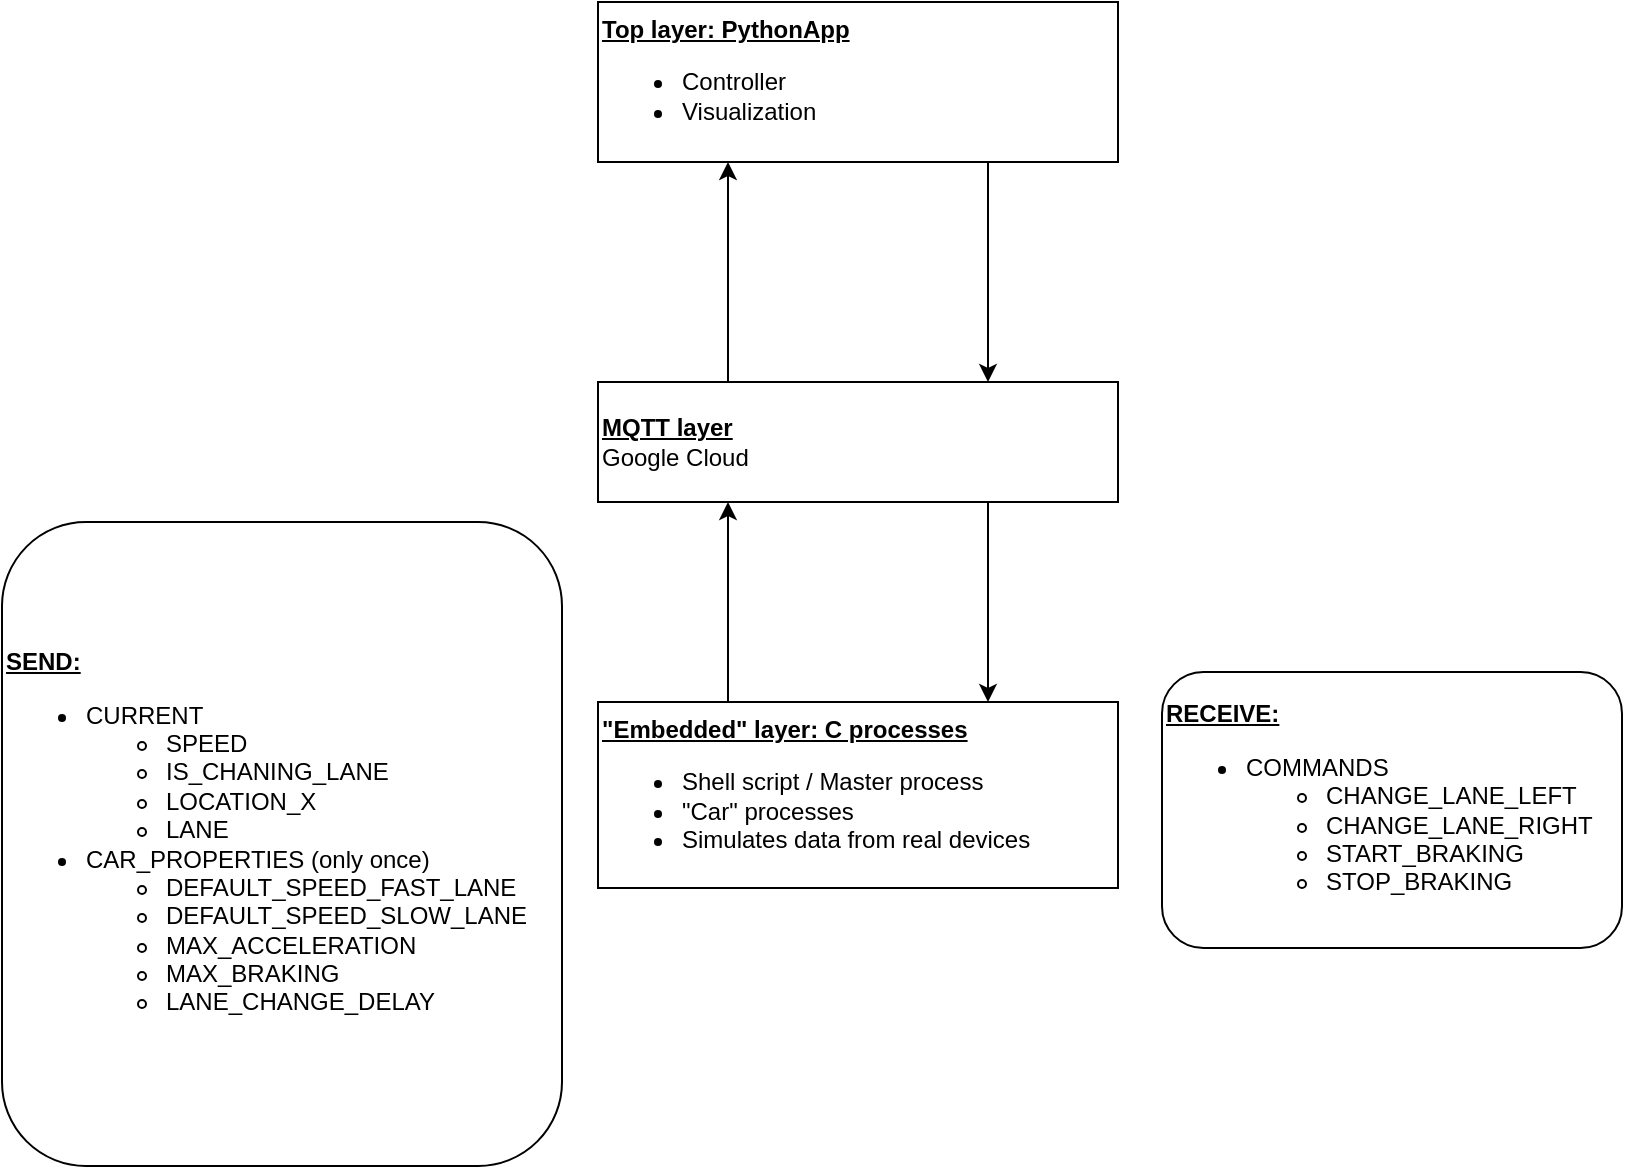 <mxfile version="13.0.1" type="device"><diagram id="Dyd35VGWNDT_DwW748sT" name="Page-1"><mxGraphModel dx="1422" dy="804" grid="0" gridSize="10" guides="1" tooltips="1" connect="1" arrows="1" fold="1" page="1" pageScale="1" pageWidth="850" pageHeight="1100" math="0" shadow="0"><root><mxCell id="0"/><mxCell id="1" parent="0"/><mxCell id="fdJU__HpLK2XwUDBHIf_-8" value="&lt;b&gt;&lt;u&gt;Top layer: PythonApp&lt;/u&gt;&lt;/b&gt;&lt;br&gt;&lt;div&gt;&lt;ul&gt;&lt;li&gt;Controller&lt;/li&gt;&lt;li&gt;Visualization&lt;/li&gt;&lt;/ul&gt;&lt;/div&gt;" style="rounded=0;whiteSpace=wrap;html=1;align=left;" parent="1" vertex="1"><mxGeometry x="316" y="28" width="260" height="80" as="geometry"/></mxCell><mxCell id="fdJU__HpLK2XwUDBHIf_-9" value="&lt;u&gt;&lt;b&gt;MQTT layer&lt;br&gt;&lt;/b&gt;&lt;/u&gt;&lt;span&gt;Google Cloud&lt;/span&gt;&lt;u&gt;&lt;b&gt;&lt;br&gt;&lt;/b&gt;&lt;/u&gt;" style="rounded=0;whiteSpace=wrap;html=1;align=left;" parent="1" vertex="1"><mxGeometry x="316" y="218" width="260" height="60" as="geometry"/></mxCell><mxCell id="fdJU__HpLK2XwUDBHIf_-11" value="" style="endArrow=classic;html=1;exitX=0.75;exitY=1;exitDx=0;exitDy=0;entryX=0.75;entryY=0;entryDx=0;entryDy=0;" parent="1" source="fdJU__HpLK2XwUDBHIf_-8" target="fdJU__HpLK2XwUDBHIf_-9" edge="1"><mxGeometry width="50" height="50" relative="1" as="geometry"><mxPoint x="426" y="268" as="sourcePoint"/><mxPoint x="476" y="218" as="targetPoint"/></mxGeometry></mxCell><mxCell id="fdJU__HpLK2XwUDBHIf_-12" value="" style="endArrow=classic;html=1;entryX=0.25;entryY=1;entryDx=0;entryDy=0;exitX=0.25;exitY=0;exitDx=0;exitDy=0;" parent="1" source="fdJU__HpLK2XwUDBHIf_-9" target="fdJU__HpLK2XwUDBHIf_-8" edge="1"><mxGeometry width="50" height="50" relative="1" as="geometry"><mxPoint x="331" y="218" as="sourcePoint"/><mxPoint x="476" y="218" as="targetPoint"/></mxGeometry></mxCell><mxCell id="fdJU__HpLK2XwUDBHIf_-13" value="" style="endArrow=classic;html=1;exitX=0.25;exitY=0;exitDx=0;exitDy=0;entryX=0.25;entryY=1;entryDx=0;entryDy=0;" parent="1" target="fdJU__HpLK2XwUDBHIf_-9" edge="1"><mxGeometry width="50" height="50" relative="1" as="geometry"><mxPoint x="381" y="378" as="sourcePoint"/><mxPoint x="476" y="418" as="targetPoint"/></mxGeometry></mxCell><mxCell id="fdJU__HpLK2XwUDBHIf_-14" value="" style="endArrow=classic;html=1;exitX=0.75;exitY=1;exitDx=0;exitDy=0;entryX=0.75;entryY=0;entryDx=0;entryDy=0;" parent="1" source="fdJU__HpLK2XwUDBHIf_-9" edge="1"><mxGeometry width="50" height="50" relative="1" as="geometry"><mxPoint x="426" y="368" as="sourcePoint"/><mxPoint x="511" y="378" as="targetPoint"/></mxGeometry></mxCell><mxCell id="fdJU__HpLK2XwUDBHIf_-15" value="&lt;u style=&quot;font-weight: bold&quot;&gt;RECEIVE:&lt;/u&gt;&lt;br&gt;&lt;ul&gt;&lt;li&gt;COMMANDS&lt;/li&gt;&lt;ul&gt;&lt;li&gt;CHANGE_LANE_LEFT&lt;/li&gt;&lt;li&gt;CHANGE_LANE_RIGHT&lt;/li&gt;&lt;li&gt;START_BRAKING&lt;/li&gt;&lt;li&gt;STOP_BRAKING&lt;/li&gt;&lt;/ul&gt;&lt;/ul&gt;" style="rounded=1;whiteSpace=wrap;html=1;align=left;" parent="1" vertex="1"><mxGeometry x="598" y="363" width="230" height="138" as="geometry"/></mxCell><mxCell id="fdJU__HpLK2XwUDBHIf_-16" value="&lt;b&gt;&lt;u&gt;SEND:&lt;/u&gt;&lt;/b&gt;&lt;ul&gt;&lt;li&gt;CURRENT&lt;/li&gt;&lt;ul&gt;&lt;li&gt;SPEED&lt;/li&gt;&lt;li&gt;IS_CHANING_LANE&lt;/li&gt;&lt;li&gt;LOCATION_X&lt;/li&gt;&lt;li&gt;LANE&lt;/li&gt;&lt;/ul&gt;&lt;li&gt;CAR_PROPERTIES (only once)&lt;/li&gt;&lt;ul&gt;&lt;li&gt;DEFAULT_SPEED_FAST_LANE&lt;/li&gt;&lt;li&gt;DEFAULT_SPEED_SLOW_LANE&lt;/li&gt;&lt;li&gt;MAX_ACCELERATION&lt;/li&gt;&lt;li&gt;MAX_BRAKING&lt;/li&gt;&lt;li&gt;LANE_CHANGE_DELAY&lt;/li&gt;&lt;/ul&gt;&lt;/ul&gt;" style="rounded=1;whiteSpace=wrap;html=1;align=left;" parent="1" vertex="1"><mxGeometry x="18" y="288" width="280" height="322" as="geometry"/></mxCell><mxCell id="fdJU__HpLK2XwUDBHIf_-17" value="&lt;u style=&quot;font-weight: bold&quot;&gt;&quot;Embedded&quot; layer: C processes&lt;/u&gt;&lt;br&gt;&lt;ul&gt;&lt;li&gt;Shell script / Master process&lt;/li&gt;&lt;li&gt;&quot;Car&quot; processes&lt;/li&gt;&lt;li&gt;Simulates data from real devices&lt;/li&gt;&lt;/ul&gt;" style="rounded=0;whiteSpace=wrap;html=1;align=left;" parent="1" vertex="1"><mxGeometry x="316" y="378" width="260" height="93" as="geometry"/></mxCell></root></mxGraphModel></diagram></mxfile>